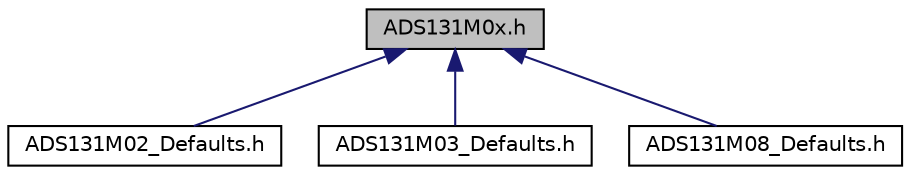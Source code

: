digraph "ADS131M0x.h"
{
  edge [fontname="Helvetica",fontsize="10",labelfontname="Helvetica",labelfontsize="10"];
  node [fontname="Helvetica",fontsize="10",shape=record];
  Node6 [label="ADS131M0x.h",height=0.2,width=0.4,color="black", fillcolor="grey75", style="filled", fontcolor="black"];
  Node6 -> Node7 [dir="back",color="midnightblue",fontsize="10",style="solid",fontname="Helvetica"];
  Node7 [label="ADS131M02_Defaults.h",height=0.2,width=0.4,color="black", fillcolor="white", style="filled",URL="$_a_d_s131_m02___defaults_8h.html",tooltip="Default ADS register data. "];
  Node6 -> Node8 [dir="back",color="midnightblue",fontsize="10",style="solid",fontname="Helvetica"];
  Node8 [label="ADS131M03_Defaults.h",height=0.2,width=0.4,color="black", fillcolor="white", style="filled",URL="$_a_d_s131_m03___defaults_8h.html",tooltip="Default ADS register data. "];
  Node6 -> Node9 [dir="back",color="midnightblue",fontsize="10",style="solid",fontname="Helvetica"];
  Node9 [label="ADS131M08_Defaults.h",height=0.2,width=0.4,color="black", fillcolor="white", style="filled",URL="$_a_d_s131_m08___defaults_8h.html",tooltip="Default ADS131M08 register data. "];
}
